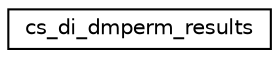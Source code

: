 digraph "Graphical Class Hierarchy"
{
 // INTERACTIVE_SVG=YES
  edge [fontname="Helvetica",fontsize="10",labelfontname="Helvetica",labelfontsize="10"];
  node [fontname="Helvetica",fontsize="10",shape=record];
  rankdir="LR";
  Node1 [label="cs_di_dmperm_results",height=0.2,width=0.4,color="black", fillcolor="white", style="filled",URL="$structcs__di__dmperm__results.html"];
}
